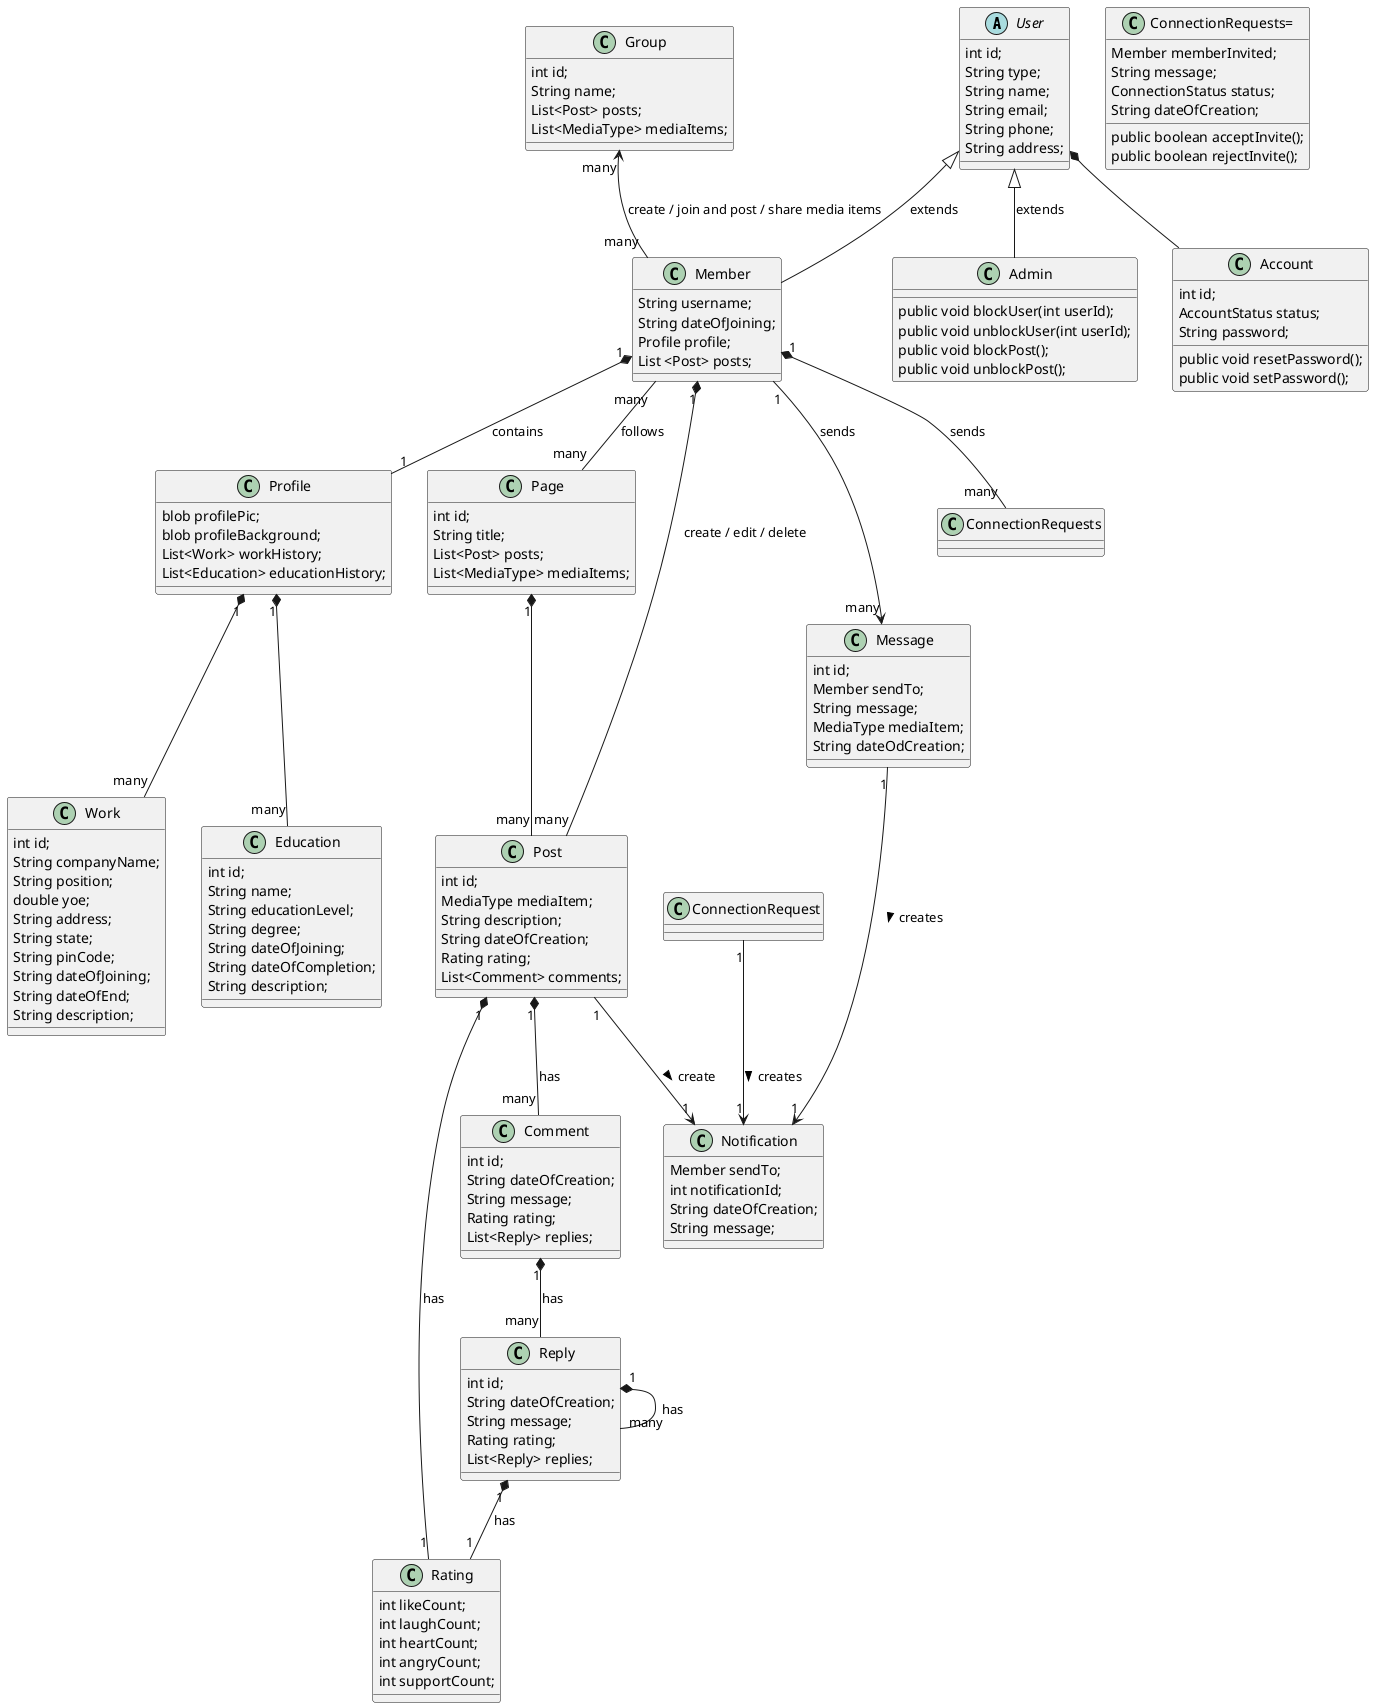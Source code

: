 @startuml
'https://plantuml.com/class-diagram

abstract class User {
    int id;
    String type;
    String name;
    String email;
    String phone;
    String address;
}

' Every Mail / Phone will be linked with a single Account | Unique for a platform
class Account {
    int id;
    AccountStatus status;
    String password;

    public void resetPassword();
    public void setPassword();
}

User *-- Account

'
class Member {
    String username;
    String dateOfJoining;
    Profile profile;
    List <Post> posts;
}

class Profile {
    blob profilePic;
    blob profileBackground;
    List<Work> workHistory;
    List<Education> educationHistory;
}

class Work {
    int id;
    String companyName;
    String position;
    double yoe;
    String address;
    String state;
    String pinCode;
    String dateOfJoining;
    String dateOfEnd;
    String description;
}

class Education {
    int id;
    String name;
    String educationLevel;
    String degree;
    String dateOfJoining;
    String dateOfCompletion;
    String description;
}

Member "1" *-- "1" Profile : contains
Profile "1" *-- "many" Work
Profile "1" *-- "many" Education

class Post {
    int id;
    MediaType mediaItem;
    String description;
    String dateOfCreation;
    Rating rating;
    List<Comment> comments;
}

class Rating {
    int likeCount;
    int laughCount;
    int heartCount;
    int angryCount;
    int supportCount;
}

class Comment {
    int id;
    String dateOfCreation;
    String message;
    Rating rating;
    List<Reply> replies;
}

Member "1" *-- "many" Post : create / edit / delete
Post "1" *-- "1" Rating : has
Post "1" *-- "many" Comment : has

class Reply {
    int id;
    String dateOfCreation;
    String message;
    Rating rating;
    List<Reply> replies;
}

Comment "1" *-- "many" Reply : has
Reply "1" *-- "many" Reply : has
Reply "1" *-- "1" Rating : has


class Admin {
    public void blockUser(int userId);
    public void unblockUser(int userId);
    public void blockPost();
    public void unblockPost();
}

User <|-- Member : extends
User <|-- Admin : extends

' Creation feature to be included in paid sub version
class Page {
    int id;
    String title;
    List<Post> posts;
    List<MediaType> mediaItems;
}

Member "many" -- "many" Page : follows
Page "1" *-- "many" Post

class Group {
    int id;
    String name;
    List<Post> posts;
    List<MediaType> mediaItems;
}

Group "many" <-- "many" Member : create / join and post / share media items

class ConnectionRequests= {
    Member memberInvited;
    String message;
    ConnectionStatus status;
    String dateOfCreation;

    public boolean acceptInvite();
    public boolean rejectInvite();
}

Member "1" *-- "many" ConnectionRequests : sends

class Message {
    int id;
    Member sendTo;
    String message;
    MediaType mediaItem;
    String dateOdCreation;
}

Member "1" --> "many" Message : sends

class Notification {
    Member sendTo;
    int notificationId;
    String dateOfCreation;
    String message;
}

Message "1" --> "1" Notification : creates >
ConnectionRequest "1" --> "1" Notification : creates >
Post "1" --> "1" Notification : create >

@enduml